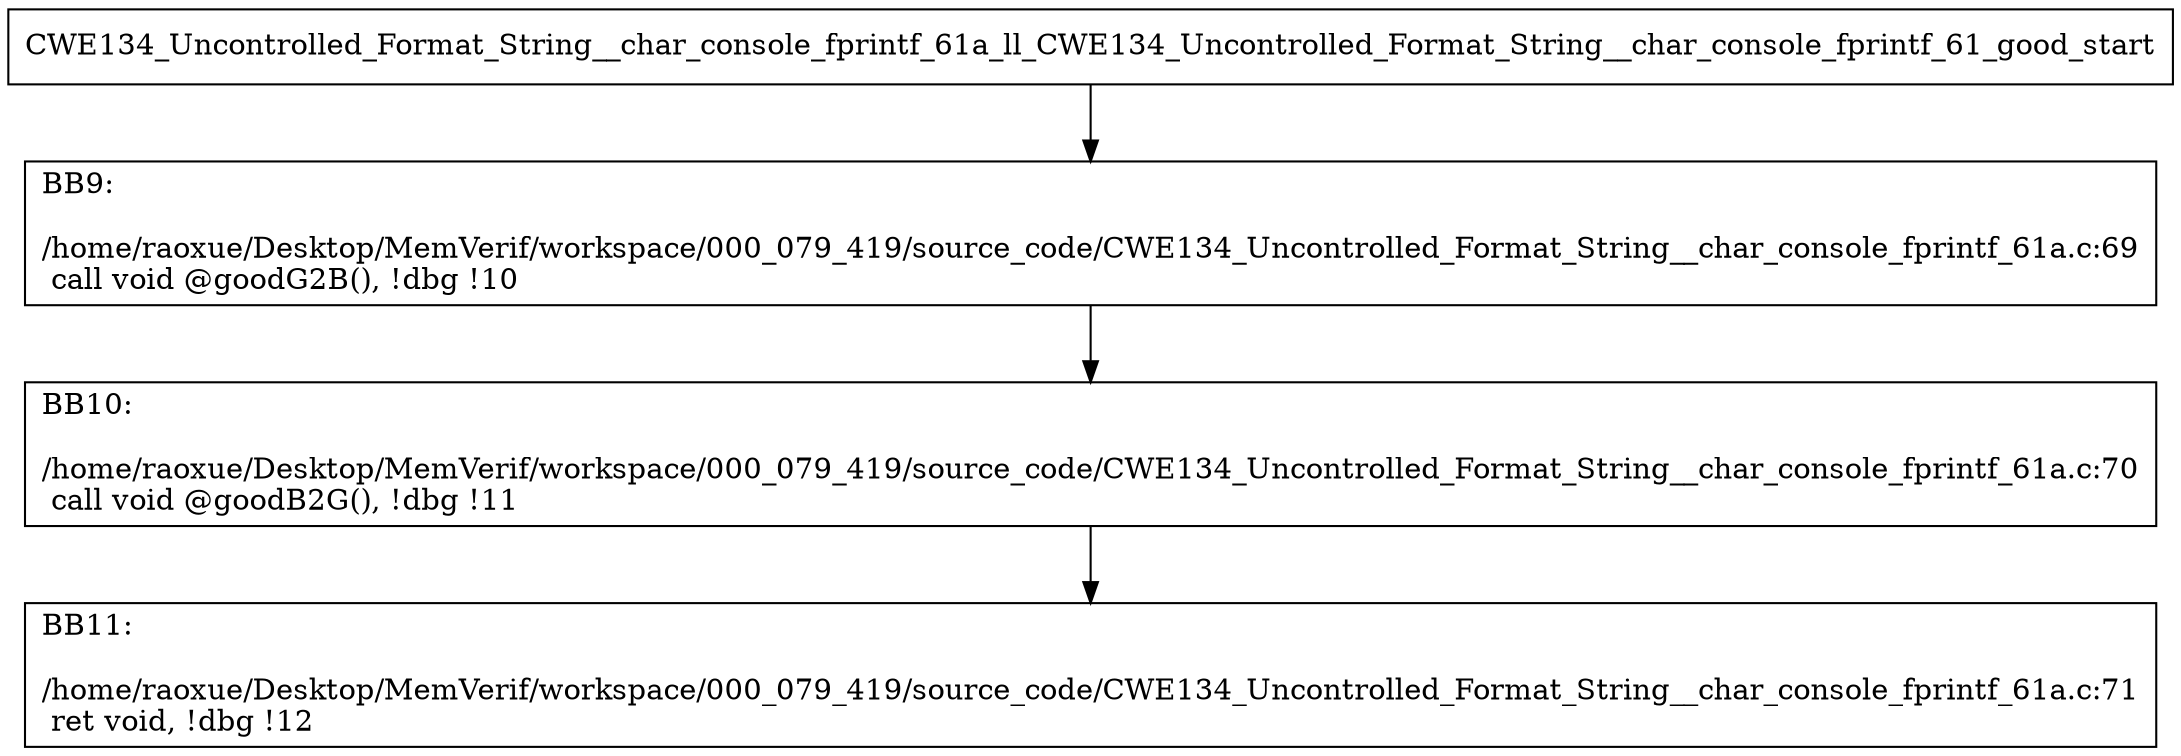 digraph "CFG for'CWE134_Uncontrolled_Format_String__char_console_fprintf_61a_ll_CWE134_Uncontrolled_Format_String__char_console_fprintf_61_good' function" {
	BBCWE134_Uncontrolled_Format_String__char_console_fprintf_61a_ll_CWE134_Uncontrolled_Format_String__char_console_fprintf_61_good_start[shape=record,label="{CWE134_Uncontrolled_Format_String__char_console_fprintf_61a_ll_CWE134_Uncontrolled_Format_String__char_console_fprintf_61_good_start}"];
	BBCWE134_Uncontrolled_Format_String__char_console_fprintf_61a_ll_CWE134_Uncontrolled_Format_String__char_console_fprintf_61_good_start-> CWE134_Uncontrolled_Format_String__char_console_fprintf_61a_ll_CWE134_Uncontrolled_Format_String__char_console_fprintf_61_goodBB9;
	CWE134_Uncontrolled_Format_String__char_console_fprintf_61a_ll_CWE134_Uncontrolled_Format_String__char_console_fprintf_61_goodBB9 [shape=record, label="{BB9:\l\l/home/raoxue/Desktop/MemVerif/workspace/000_079_419/source_code/CWE134_Uncontrolled_Format_String__char_console_fprintf_61a.c:69\l
  call void @goodG2B(), !dbg !10\l
}"];
	CWE134_Uncontrolled_Format_String__char_console_fprintf_61a_ll_CWE134_Uncontrolled_Format_String__char_console_fprintf_61_goodBB9-> CWE134_Uncontrolled_Format_String__char_console_fprintf_61a_ll_CWE134_Uncontrolled_Format_String__char_console_fprintf_61_goodBB10;
	CWE134_Uncontrolled_Format_String__char_console_fprintf_61a_ll_CWE134_Uncontrolled_Format_String__char_console_fprintf_61_goodBB10 [shape=record, label="{BB10:\l\l/home/raoxue/Desktop/MemVerif/workspace/000_079_419/source_code/CWE134_Uncontrolled_Format_String__char_console_fprintf_61a.c:70\l
  call void @goodB2G(), !dbg !11\l
}"];
	CWE134_Uncontrolled_Format_String__char_console_fprintf_61a_ll_CWE134_Uncontrolled_Format_String__char_console_fprintf_61_goodBB10-> CWE134_Uncontrolled_Format_String__char_console_fprintf_61a_ll_CWE134_Uncontrolled_Format_String__char_console_fprintf_61_goodBB11;
	CWE134_Uncontrolled_Format_String__char_console_fprintf_61a_ll_CWE134_Uncontrolled_Format_String__char_console_fprintf_61_goodBB11 [shape=record, label="{BB11:\l\l/home/raoxue/Desktop/MemVerif/workspace/000_079_419/source_code/CWE134_Uncontrolled_Format_String__char_console_fprintf_61a.c:71\l
  ret void, !dbg !12\l
}"];
}
